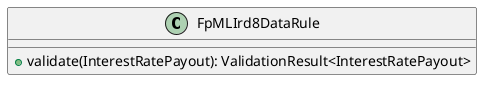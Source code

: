 @startuml

    class FpMLIrd8DataRule [[FpMLIrd8DataRule.html]] {
        +validate(InterestRatePayout): ValidationResult<InterestRatePayout>
    }

@enduml
